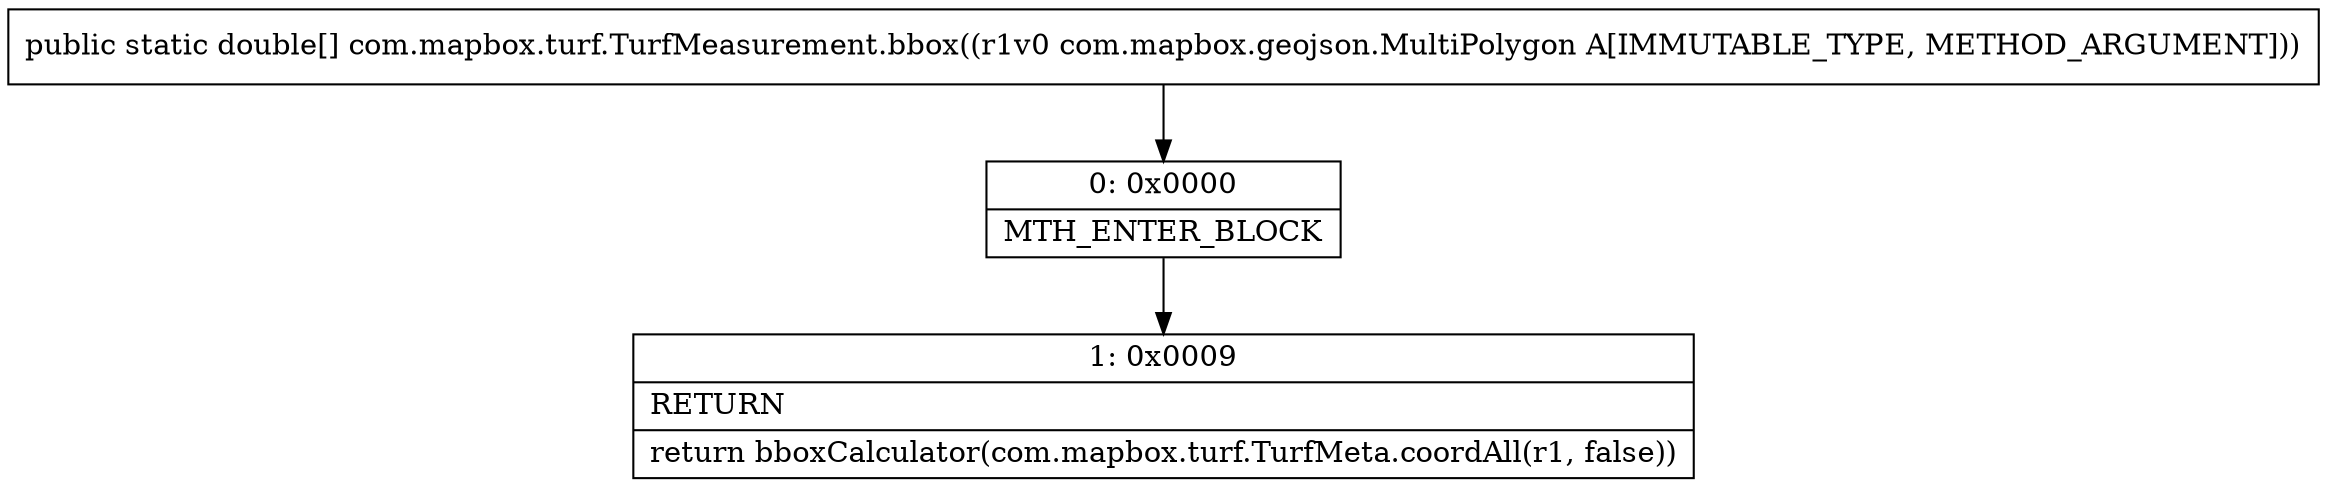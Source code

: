 digraph "CFG forcom.mapbox.turf.TurfMeasurement.bbox(Lcom\/mapbox\/geojson\/MultiPolygon;)[D" {
Node_0 [shape=record,label="{0\:\ 0x0000|MTH_ENTER_BLOCK\l}"];
Node_1 [shape=record,label="{1\:\ 0x0009|RETURN\l|return bboxCalculator(com.mapbox.turf.TurfMeta.coordAll(r1, false))\l}"];
MethodNode[shape=record,label="{public static double[] com.mapbox.turf.TurfMeasurement.bbox((r1v0 com.mapbox.geojson.MultiPolygon A[IMMUTABLE_TYPE, METHOD_ARGUMENT])) }"];
MethodNode -> Node_0;
Node_0 -> Node_1;
}

